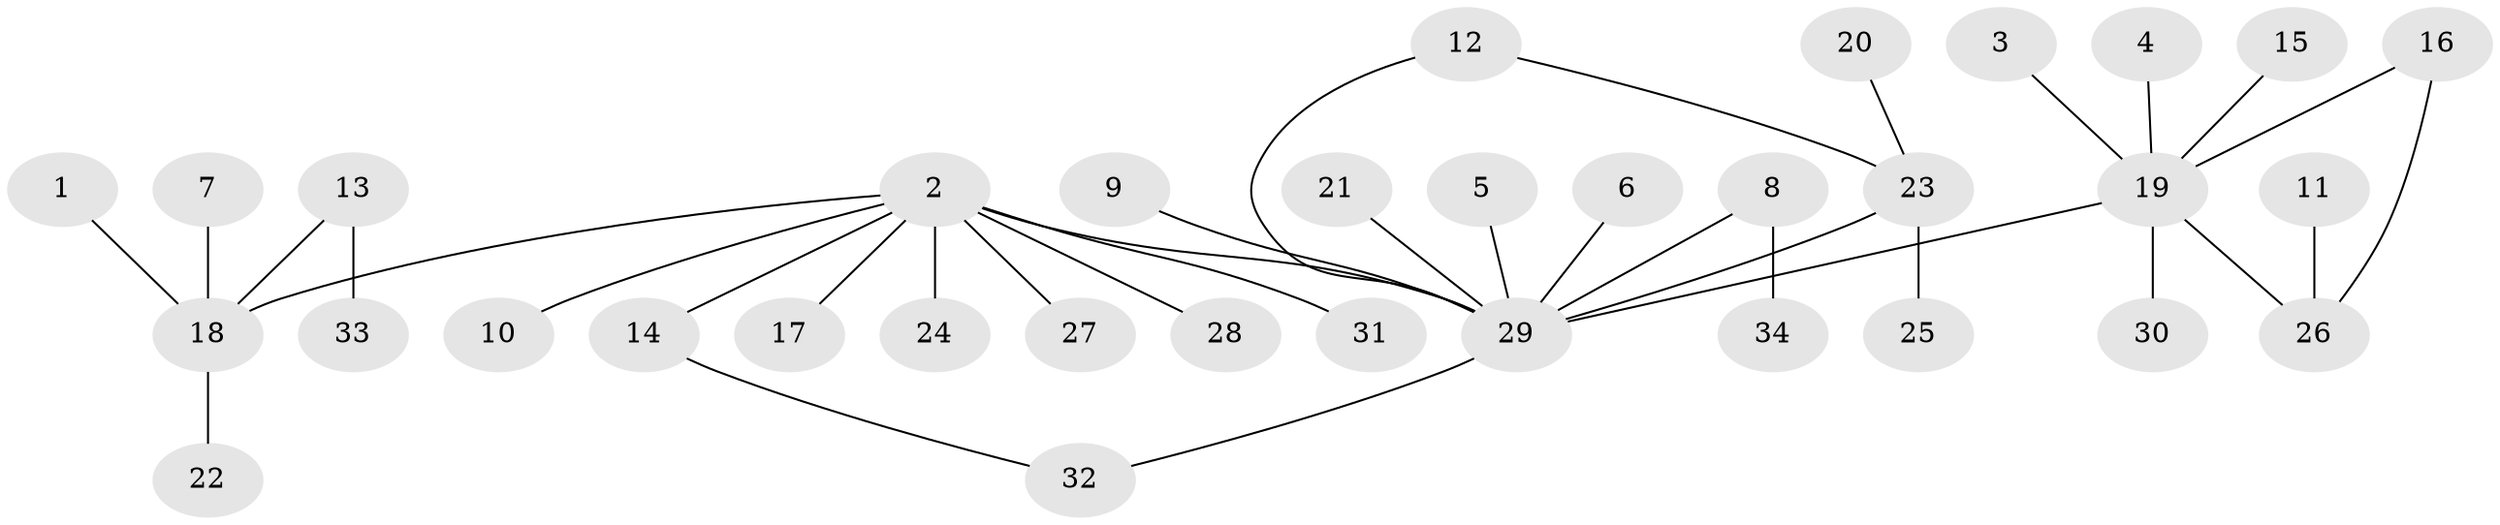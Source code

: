 // original degree distribution, {9: 0.029411764705882353, 3: 0.08823529411764706, 7: 0.014705882352941176, 1: 0.5441176470588235, 10: 0.014705882352941176, 2: 0.2647058823529412, 4: 0.029411764705882353, 6: 0.014705882352941176}
// Generated by graph-tools (version 1.1) at 2025/25/03/09/25 03:25:55]
// undirected, 34 vertices, 36 edges
graph export_dot {
graph [start="1"]
  node [color=gray90,style=filled];
  1;
  2;
  3;
  4;
  5;
  6;
  7;
  8;
  9;
  10;
  11;
  12;
  13;
  14;
  15;
  16;
  17;
  18;
  19;
  20;
  21;
  22;
  23;
  24;
  25;
  26;
  27;
  28;
  29;
  30;
  31;
  32;
  33;
  34;
  1 -- 18 [weight=1.0];
  2 -- 10 [weight=1.0];
  2 -- 14 [weight=1.0];
  2 -- 17 [weight=1.0];
  2 -- 18 [weight=1.0];
  2 -- 24 [weight=1.0];
  2 -- 27 [weight=1.0];
  2 -- 28 [weight=1.0];
  2 -- 29 [weight=1.0];
  2 -- 31 [weight=1.0];
  3 -- 19 [weight=1.0];
  4 -- 19 [weight=1.0];
  5 -- 29 [weight=1.0];
  6 -- 29 [weight=1.0];
  7 -- 18 [weight=1.0];
  8 -- 29 [weight=1.0];
  8 -- 34 [weight=1.0];
  9 -- 29 [weight=1.0];
  11 -- 26 [weight=1.0];
  12 -- 23 [weight=1.0];
  12 -- 29 [weight=1.0];
  13 -- 18 [weight=1.0];
  13 -- 33 [weight=1.0];
  14 -- 32 [weight=1.0];
  15 -- 19 [weight=1.0];
  16 -- 19 [weight=1.0];
  16 -- 26 [weight=1.0];
  18 -- 22 [weight=1.0];
  19 -- 26 [weight=1.0];
  19 -- 29 [weight=1.0];
  19 -- 30 [weight=1.0];
  20 -- 23 [weight=1.0];
  21 -- 29 [weight=1.0];
  23 -- 25 [weight=1.0];
  23 -- 29 [weight=1.0];
  29 -- 32 [weight=1.0];
}
